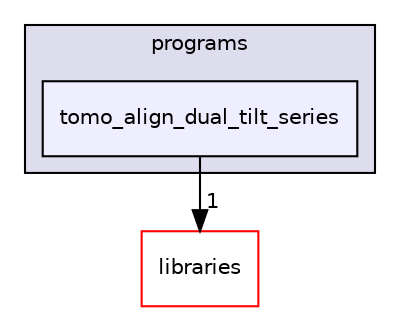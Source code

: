digraph "xmipp/legacy/applications/programs/tomo_align_dual_tilt_series" {
  compound=true
  node [ fontsize="10", fontname="Helvetica"];
  edge [ labelfontsize="10", labelfontname="Helvetica"];
  subgraph clusterdir_a205c211814f26c7bbd02dbfc70fcda8 {
    graph [ bgcolor="#ddddee", pencolor="black", label="programs" fontname="Helvetica", fontsize="10", URL="dir_a205c211814f26c7bbd02dbfc70fcda8.html"]
  dir_1d585750bc73103e4733794b967187c6 [shape=box, label="tomo_align_dual_tilt_series", style="filled", fillcolor="#eeeeff", pencolor="black", URL="dir_1d585750bc73103e4733794b967187c6.html"];
  }
  dir_ec5db26cfb72886407809adaaec84b8a [shape=box label="libraries" fillcolor="white" style="filled" color="red" URL="dir_ec5db26cfb72886407809adaaec84b8a.html"];
  dir_1d585750bc73103e4733794b967187c6->dir_ec5db26cfb72886407809adaaec84b8a [headlabel="1", labeldistance=1.5 headhref="dir_000305_000320.html"];
}
